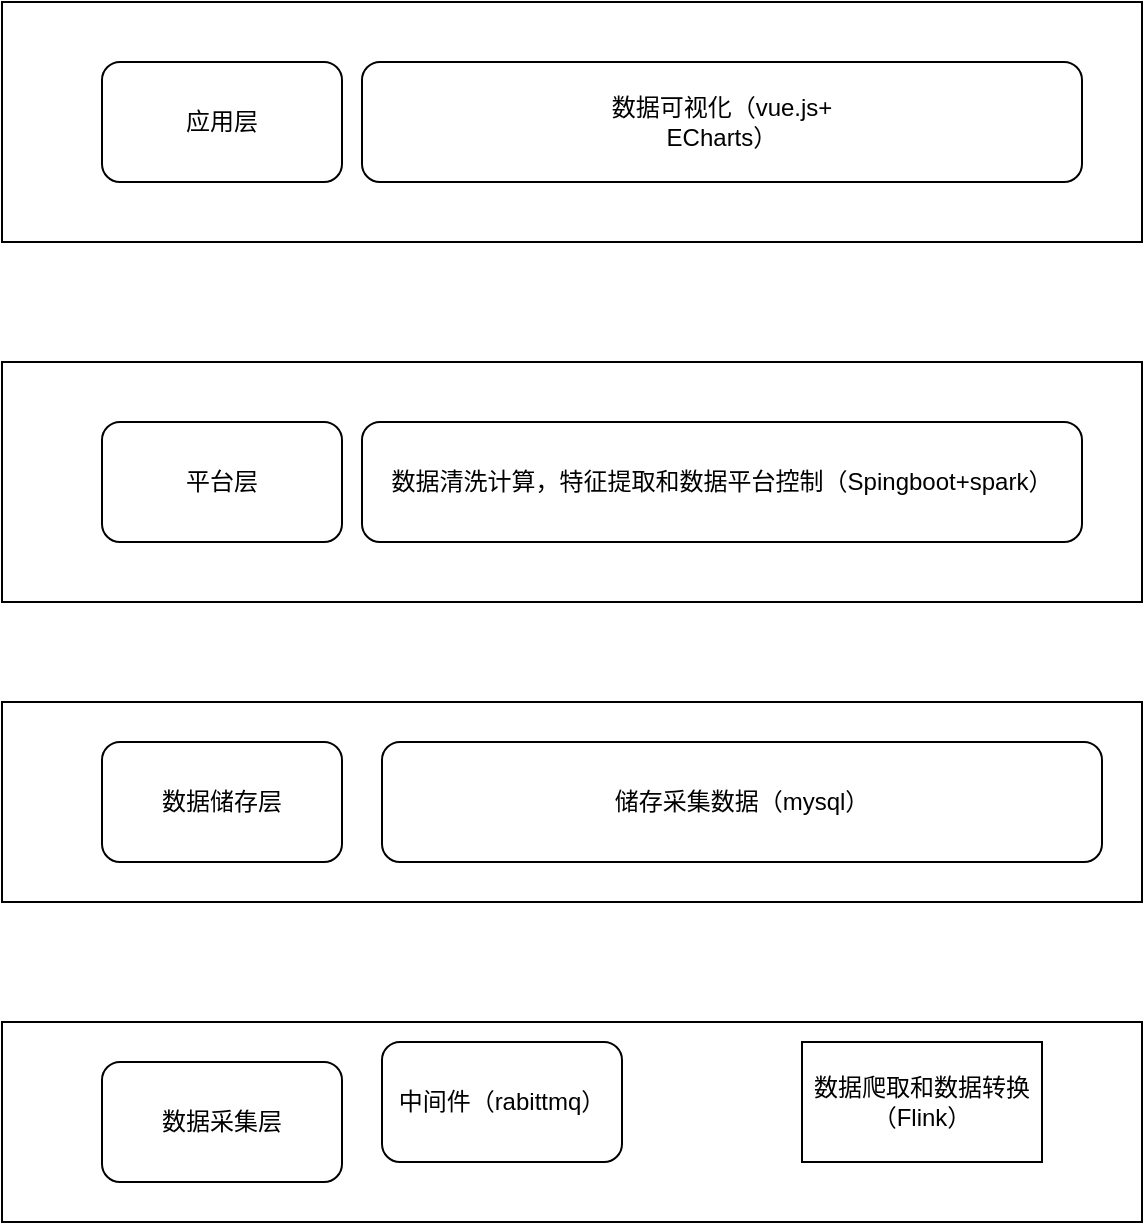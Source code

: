 <mxfile version="26.1.0">
  <diagram id="prtHgNgQTEPvFCAcTncT" name="Page-1">
    <mxGraphModel dx="1434" dy="780" grid="1" gridSize="10" guides="1" tooltips="1" connect="1" arrows="1" fold="1" page="1" pageScale="1" pageWidth="827" pageHeight="1169" math="0" shadow="0">
      <root>
        <mxCell id="0" />
        <mxCell id="1" parent="0" />
        <mxCell id="GUBUA1hL_FStrqCnX9At-1" value="" style="rounded=0;whiteSpace=wrap;html=1;" vertex="1" parent="1">
          <mxGeometry x="140" y="110" width="570" height="120" as="geometry" />
        </mxCell>
        <mxCell id="GUBUA1hL_FStrqCnX9At-2" value="应用层" style="rounded=1;whiteSpace=wrap;html=1;" vertex="1" parent="1">
          <mxGeometry x="190" y="140" width="120" height="60" as="geometry" />
        </mxCell>
        <mxCell id="GUBUA1hL_FStrqCnX9At-3" value="数据可视化（vue.js+&lt;br&gt;&lt;span style=&quot;background-color: transparent; color: light-dark(rgb(0, 0, 0), rgb(255, 255, 255));&quot;&gt;ECharts&lt;/span&gt;）" style="rounded=1;whiteSpace=wrap;html=1;" vertex="1" parent="1">
          <mxGeometry x="320" y="140" width="360" height="60" as="geometry" />
        </mxCell>
        <mxCell id="GUBUA1hL_FStrqCnX9At-4" value="" style="rounded=0;whiteSpace=wrap;html=1;" vertex="1" parent="1">
          <mxGeometry x="140" y="290" width="570" height="120" as="geometry" />
        </mxCell>
        <mxCell id="GUBUA1hL_FStrqCnX9At-5" value="平台层" style="rounded=1;whiteSpace=wrap;html=1;" vertex="1" parent="1">
          <mxGeometry x="190" y="320" width="120" height="60" as="geometry" />
        </mxCell>
        <mxCell id="GUBUA1hL_FStrqCnX9At-6" value="数据清洗计算，特征提取和数据平台控制（Spingboot+spark）" style="rounded=1;whiteSpace=wrap;html=1;" vertex="1" parent="1">
          <mxGeometry x="320" y="320" width="360" height="60" as="geometry" />
        </mxCell>
        <mxCell id="GUBUA1hL_FStrqCnX9At-7" value="" style="rounded=0;whiteSpace=wrap;html=1;" vertex="1" parent="1">
          <mxGeometry x="140" y="460" width="570" height="100" as="geometry" />
        </mxCell>
        <mxCell id="GUBUA1hL_FStrqCnX9At-8" value="数据储存层" style="rounded=1;whiteSpace=wrap;html=1;" vertex="1" parent="1">
          <mxGeometry x="190" y="480" width="120" height="60" as="geometry" />
        </mxCell>
        <mxCell id="GUBUA1hL_FStrqCnX9At-9" value="储存采集数据（mysql）" style="rounded=1;whiteSpace=wrap;html=1;" vertex="1" parent="1">
          <mxGeometry x="330" y="480" width="360" height="60" as="geometry" />
        </mxCell>
        <mxCell id="GUBUA1hL_FStrqCnX9At-10" value="" style="rounded=0;whiteSpace=wrap;html=1;" vertex="1" parent="1">
          <mxGeometry x="140" y="620" width="570" height="100" as="geometry" />
        </mxCell>
        <mxCell id="GUBUA1hL_FStrqCnX9At-11" value="中间件（rabittmq）" style="rounded=1;whiteSpace=wrap;html=1;" vertex="1" parent="1">
          <mxGeometry x="330" y="630" width="120" height="60" as="geometry" />
        </mxCell>
        <mxCell id="GUBUA1hL_FStrqCnX9At-13" value="数据爬取和数据转换（Flink）" style="rounded=0;whiteSpace=wrap;html=1;" vertex="1" parent="1">
          <mxGeometry x="540" y="630" width="120" height="60" as="geometry" />
        </mxCell>
        <mxCell id="GUBUA1hL_FStrqCnX9At-14" value="数据采集层" style="rounded=1;whiteSpace=wrap;html=1;" vertex="1" parent="1">
          <mxGeometry x="190" y="640" width="120" height="60" as="geometry" />
        </mxCell>
      </root>
    </mxGraphModel>
  </diagram>
</mxfile>
